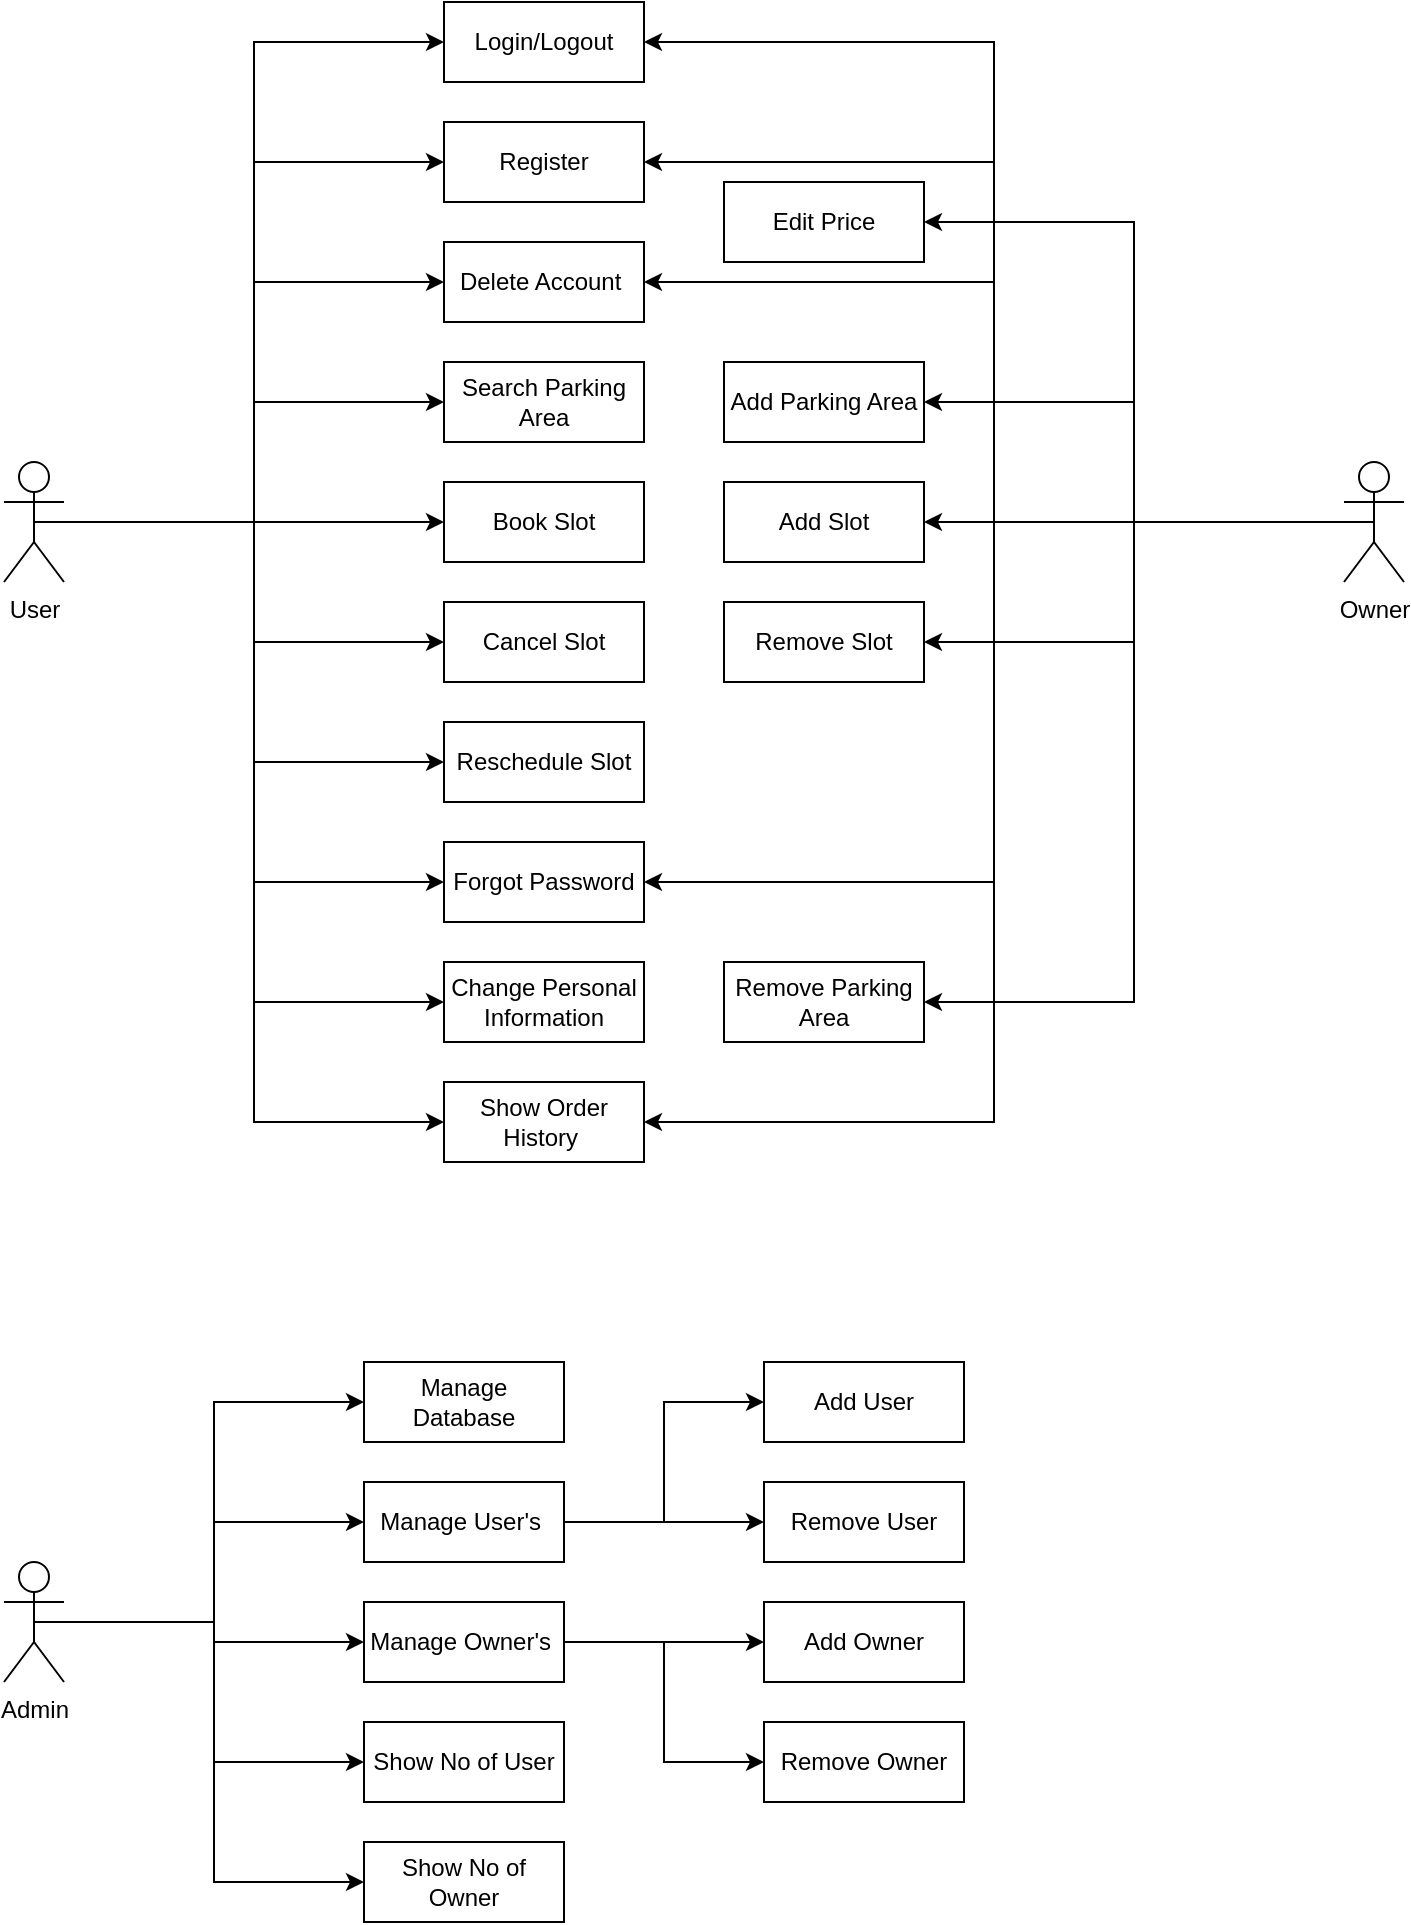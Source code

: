 <mxfile version="20.3.1" type="github">
  <diagram id="9JNc89d52sO5zC9LgYSv" name="Page-1">
    <mxGraphModel dx="1038" dy="571" grid="1" gridSize="10" guides="1" tooltips="1" connect="1" arrows="1" fold="1" page="1" pageScale="1" pageWidth="850" pageHeight="1100" math="0" shadow="0">
      <root>
        <mxCell id="0" />
        <mxCell id="1" parent="0" />
        <mxCell id="TXFs_DxhfUPZw4CZAY7L-6" style="edgeStyle=orthogonalEdgeStyle;rounded=0;orthogonalLoop=1;jettySize=auto;html=1;exitX=0.5;exitY=0.5;exitDx=0;exitDy=0;exitPerimeter=0;entryX=0;entryY=0.5;entryDx=0;entryDy=0;" parent="1" source="TXFs_DxhfUPZw4CZAY7L-1" target="TXFs_DxhfUPZw4CZAY7L-2" edge="1">
          <mxGeometry relative="1" as="geometry" />
        </mxCell>
        <mxCell id="TXFs_DxhfUPZw4CZAY7L-8" style="edgeStyle=orthogonalEdgeStyle;rounded=0;orthogonalLoop=1;jettySize=auto;html=1;exitX=0.5;exitY=0.5;exitDx=0;exitDy=0;exitPerimeter=0;entryX=0;entryY=0.5;entryDx=0;entryDy=0;" parent="1" source="TXFs_DxhfUPZw4CZAY7L-1" target="TXFs_DxhfUPZw4CZAY7L-5" edge="1">
          <mxGeometry relative="1" as="geometry" />
        </mxCell>
        <mxCell id="TXFs_DxhfUPZw4CZAY7L-9" style="edgeStyle=orthogonalEdgeStyle;rounded=0;orthogonalLoop=1;jettySize=auto;html=1;exitX=0.5;exitY=0.5;exitDx=0;exitDy=0;exitPerimeter=0;entryX=0;entryY=0.5;entryDx=0;entryDy=0;" parent="1" source="TXFs_DxhfUPZw4CZAY7L-1" target="TXFs_DxhfUPZw4CZAY7L-4" edge="1">
          <mxGeometry relative="1" as="geometry" />
        </mxCell>
        <mxCell id="TXFs_DxhfUPZw4CZAY7L-17" style="edgeStyle=orthogonalEdgeStyle;rounded=0;orthogonalLoop=1;jettySize=auto;html=1;exitX=0.5;exitY=0.5;exitDx=0;exitDy=0;exitPerimeter=0;entryX=0;entryY=0.5;entryDx=0;entryDy=0;" parent="1" source="TXFs_DxhfUPZw4CZAY7L-1" target="TXFs_DxhfUPZw4CZAY7L-11" edge="1">
          <mxGeometry relative="1" as="geometry" />
        </mxCell>
        <mxCell id="TXFs_DxhfUPZw4CZAY7L-18" style="edgeStyle=orthogonalEdgeStyle;rounded=0;orthogonalLoop=1;jettySize=auto;html=1;exitX=0.5;exitY=0.5;exitDx=0;exitDy=0;exitPerimeter=0;entryX=0;entryY=0.5;entryDx=0;entryDy=0;" parent="1" source="TXFs_DxhfUPZw4CZAY7L-1" target="TXFs_DxhfUPZw4CZAY7L-12" edge="1">
          <mxGeometry relative="1" as="geometry" />
        </mxCell>
        <mxCell id="TXFs_DxhfUPZw4CZAY7L-19" style="edgeStyle=orthogonalEdgeStyle;rounded=0;orthogonalLoop=1;jettySize=auto;html=1;exitX=0.5;exitY=0.5;exitDx=0;exitDy=0;exitPerimeter=0;entryX=0;entryY=0.5;entryDx=0;entryDy=0;" parent="1" source="TXFs_DxhfUPZw4CZAY7L-1" target="TXFs_DxhfUPZw4CZAY7L-13" edge="1">
          <mxGeometry relative="1" as="geometry" />
        </mxCell>
        <mxCell id="TXFs_DxhfUPZw4CZAY7L-20" style="edgeStyle=orthogonalEdgeStyle;rounded=0;orthogonalLoop=1;jettySize=auto;html=1;exitX=0.5;exitY=0.5;exitDx=0;exitDy=0;exitPerimeter=0;entryX=0;entryY=0.5;entryDx=0;entryDy=0;" parent="1" source="TXFs_DxhfUPZw4CZAY7L-1" target="TXFs_DxhfUPZw4CZAY7L-14" edge="1">
          <mxGeometry relative="1" as="geometry" />
        </mxCell>
        <mxCell id="TXFs_DxhfUPZw4CZAY7L-21" style="edgeStyle=orthogonalEdgeStyle;rounded=0;orthogonalLoop=1;jettySize=auto;html=1;exitX=0.5;exitY=0.5;exitDx=0;exitDy=0;exitPerimeter=0;entryX=0;entryY=0.5;entryDx=0;entryDy=0;" parent="1" source="TXFs_DxhfUPZw4CZAY7L-1" target="TXFs_DxhfUPZw4CZAY7L-15" edge="1">
          <mxGeometry relative="1" as="geometry" />
        </mxCell>
        <mxCell id="TXFs_DxhfUPZw4CZAY7L-24" style="edgeStyle=orthogonalEdgeStyle;rounded=0;orthogonalLoop=1;jettySize=auto;html=1;exitX=0.5;exitY=0.5;exitDx=0;exitDy=0;exitPerimeter=0;entryX=0;entryY=0.5;entryDx=0;entryDy=0;" parent="1" source="TXFs_DxhfUPZw4CZAY7L-1" target="TXFs_DxhfUPZw4CZAY7L-23" edge="1">
          <mxGeometry relative="1" as="geometry" />
        </mxCell>
        <mxCell id="TXFs_DxhfUPZw4CZAY7L-27" style="edgeStyle=orthogonalEdgeStyle;rounded=0;orthogonalLoop=1;jettySize=auto;html=1;exitX=0.5;exitY=0.5;exitDx=0;exitDy=0;exitPerimeter=0;entryX=0;entryY=0.5;entryDx=0;entryDy=0;" parent="1" source="TXFs_DxhfUPZw4CZAY7L-1" target="TXFs_DxhfUPZw4CZAY7L-26" edge="1">
          <mxGeometry relative="1" as="geometry" />
        </mxCell>
        <mxCell id="TXFs_DxhfUPZw4CZAY7L-1" value="User" style="shape=umlActor;verticalLabelPosition=bottom;verticalAlign=top;html=1;outlineConnect=0;" parent="1" vertex="1">
          <mxGeometry x="100" y="310" width="30" height="60" as="geometry" />
        </mxCell>
        <mxCell id="TXFs_DxhfUPZw4CZAY7L-2" value="Login/Logout" style="rounded=0;whiteSpace=wrap;html=1;" parent="1" vertex="1">
          <mxGeometry x="320" y="80" width="100" height="40" as="geometry" />
        </mxCell>
        <mxCell id="TXFs_DxhfUPZw4CZAY7L-4" value="Delete Account&amp;nbsp;" style="rounded=0;whiteSpace=wrap;html=1;" parent="1" vertex="1">
          <mxGeometry x="320" y="200" width="100" height="40" as="geometry" />
        </mxCell>
        <mxCell id="TXFs_DxhfUPZw4CZAY7L-5" value="Register" style="rounded=0;whiteSpace=wrap;html=1;" parent="1" vertex="1">
          <mxGeometry x="320" y="140" width="100" height="40" as="geometry" />
        </mxCell>
        <mxCell id="TXFs_DxhfUPZw4CZAY7L-11" value="Search Parking Area" style="rounded=0;whiteSpace=wrap;html=1;" parent="1" vertex="1">
          <mxGeometry x="320" y="260" width="100" height="40" as="geometry" />
        </mxCell>
        <mxCell id="TXFs_DxhfUPZw4CZAY7L-12" value="Book Slot" style="rounded=0;whiteSpace=wrap;html=1;" parent="1" vertex="1">
          <mxGeometry x="320" y="320" width="100" height="40" as="geometry" />
        </mxCell>
        <mxCell id="TXFs_DxhfUPZw4CZAY7L-13" value="Cancel Slot" style="rounded=0;whiteSpace=wrap;html=1;" parent="1" vertex="1">
          <mxGeometry x="320" y="380" width="100" height="40" as="geometry" />
        </mxCell>
        <mxCell id="TXFs_DxhfUPZw4CZAY7L-14" value="Reschedule Slot" style="rounded=0;whiteSpace=wrap;html=1;" parent="1" vertex="1">
          <mxGeometry x="320" y="440" width="100" height="40" as="geometry" />
        </mxCell>
        <mxCell id="TXFs_DxhfUPZw4CZAY7L-15" value="Forgot Password" style="rounded=0;whiteSpace=wrap;html=1;" parent="1" vertex="1">
          <mxGeometry x="320" y="500" width="100" height="40" as="geometry" />
        </mxCell>
        <mxCell id="TXFs_DxhfUPZw4CZAY7L-23" value="Change Personal Information" style="rounded=0;whiteSpace=wrap;html=1;" parent="1" vertex="1">
          <mxGeometry x="320" y="560" width="100" height="40" as="geometry" />
        </mxCell>
        <mxCell id="TXFs_DxhfUPZw4CZAY7L-26" value="Show Order History&amp;nbsp;" style="rounded=0;whiteSpace=wrap;html=1;" parent="1" vertex="1">
          <mxGeometry x="320" y="620" width="100" height="40" as="geometry" />
        </mxCell>
        <mxCell id="TXFs_DxhfUPZw4CZAY7L-36" style="edgeStyle=orthogonalEdgeStyle;rounded=0;orthogonalLoop=1;jettySize=auto;html=1;exitX=0.5;exitY=0.5;exitDx=0;exitDy=0;exitPerimeter=0;entryX=1;entryY=0.5;entryDx=0;entryDy=0;" parent="1" source="TXFs_DxhfUPZw4CZAY7L-31" target="TXFs_DxhfUPZw4CZAY7L-2" edge="1">
          <mxGeometry relative="1" as="geometry" />
        </mxCell>
        <mxCell id="TXFs_DxhfUPZw4CZAY7L-37" style="edgeStyle=orthogonalEdgeStyle;rounded=0;orthogonalLoop=1;jettySize=auto;html=1;exitX=0.5;exitY=0.5;exitDx=0;exitDy=0;exitPerimeter=0;entryX=1;entryY=0.5;entryDx=0;entryDy=0;" parent="1" source="TXFs_DxhfUPZw4CZAY7L-31" target="TXFs_DxhfUPZw4CZAY7L-5" edge="1">
          <mxGeometry relative="1" as="geometry" />
        </mxCell>
        <mxCell id="TXFs_DxhfUPZw4CZAY7L-38" style="edgeStyle=orthogonalEdgeStyle;rounded=0;orthogonalLoop=1;jettySize=auto;html=1;exitX=0.5;exitY=0.5;exitDx=0;exitDy=0;exitPerimeter=0;entryX=1;entryY=0.5;entryDx=0;entryDy=0;" parent="1" source="TXFs_DxhfUPZw4CZAY7L-31" target="TXFs_DxhfUPZw4CZAY7L-4" edge="1">
          <mxGeometry relative="1" as="geometry" />
        </mxCell>
        <mxCell id="TXFs_DxhfUPZw4CZAY7L-39" style="edgeStyle=orthogonalEdgeStyle;rounded=0;orthogonalLoop=1;jettySize=auto;html=1;exitX=0.5;exitY=0.5;exitDx=0;exitDy=0;exitPerimeter=0;entryX=1;entryY=0.5;entryDx=0;entryDy=0;" parent="1" source="TXFs_DxhfUPZw4CZAY7L-31" target="TXFs_DxhfUPZw4CZAY7L-26" edge="1">
          <mxGeometry relative="1" as="geometry" />
        </mxCell>
        <mxCell id="TXFs_DxhfUPZw4CZAY7L-40" style="edgeStyle=orthogonalEdgeStyle;rounded=0;orthogonalLoop=1;jettySize=auto;html=1;exitX=0.5;exitY=0.5;exitDx=0;exitDy=0;exitPerimeter=0;entryX=1;entryY=0.5;entryDx=0;entryDy=0;" parent="1" source="TXFs_DxhfUPZw4CZAY7L-31" target="TXFs_DxhfUPZw4CZAY7L-15" edge="1">
          <mxGeometry relative="1" as="geometry" />
        </mxCell>
        <mxCell id="TXFs_DxhfUPZw4CZAY7L-44" style="edgeStyle=orthogonalEdgeStyle;rounded=0;orthogonalLoop=1;jettySize=auto;html=1;exitX=0.5;exitY=0.5;exitDx=0;exitDy=0;exitPerimeter=0;entryX=1;entryY=0.5;entryDx=0;entryDy=0;" parent="1" source="TXFs_DxhfUPZw4CZAY7L-31" target="TXFs_DxhfUPZw4CZAY7L-42" edge="1">
          <mxGeometry relative="1" as="geometry" />
        </mxCell>
        <mxCell id="TXFs_DxhfUPZw4CZAY7L-45" style="edgeStyle=orthogonalEdgeStyle;rounded=0;orthogonalLoop=1;jettySize=auto;html=1;exitX=0.5;exitY=0.5;exitDx=0;exitDy=0;exitPerimeter=0;entryX=1;entryY=0.5;entryDx=0;entryDy=0;" parent="1" source="TXFs_DxhfUPZw4CZAY7L-31" target="TXFs_DxhfUPZw4CZAY7L-43" edge="1">
          <mxGeometry relative="1" as="geometry" />
        </mxCell>
        <mxCell id="TXFs_DxhfUPZw4CZAY7L-48" style="edgeStyle=orthogonalEdgeStyle;rounded=0;orthogonalLoop=1;jettySize=auto;html=1;exitX=0.5;exitY=0.5;exitDx=0;exitDy=0;exitPerimeter=0;entryX=1;entryY=0.5;entryDx=0;entryDy=0;" parent="1" source="TXFs_DxhfUPZw4CZAY7L-31" target="TXFs_DxhfUPZw4CZAY7L-47" edge="1">
          <mxGeometry relative="1" as="geometry" />
        </mxCell>
        <mxCell id="TXFs_DxhfUPZw4CZAY7L-55" style="edgeStyle=orthogonalEdgeStyle;rounded=0;orthogonalLoop=1;jettySize=auto;html=1;exitX=0.5;exitY=0.5;exitDx=0;exitDy=0;exitPerimeter=0;entryX=1;entryY=0.5;entryDx=0;entryDy=0;" parent="1" source="TXFs_DxhfUPZw4CZAY7L-31" target="TXFs_DxhfUPZw4CZAY7L-54" edge="1">
          <mxGeometry relative="1" as="geometry" />
        </mxCell>
        <mxCell id="O72q8F9uwrau5cvb7_qN-15" style="edgeStyle=orthogonalEdgeStyle;rounded=0;orthogonalLoop=1;jettySize=auto;html=1;exitX=0.5;exitY=0.5;exitDx=0;exitDy=0;exitPerimeter=0;entryX=1;entryY=0.5;entryDx=0;entryDy=0;fontSize=12;" edge="1" parent="1" source="TXFs_DxhfUPZw4CZAY7L-31" target="O72q8F9uwrau5cvb7_qN-14">
          <mxGeometry relative="1" as="geometry" />
        </mxCell>
        <mxCell id="TXFs_DxhfUPZw4CZAY7L-31" value="Owner" style="shape=umlActor;verticalLabelPosition=bottom;verticalAlign=top;html=1;outlineConnect=0;" parent="1" vertex="1">
          <mxGeometry x="770" y="310" width="30" height="60" as="geometry" />
        </mxCell>
        <mxCell id="TXFs_DxhfUPZw4CZAY7L-42" value="Add Parking Area" style="rounded=0;whiteSpace=wrap;html=1;" parent="1" vertex="1">
          <mxGeometry x="460" y="260" width="100" height="40" as="geometry" />
        </mxCell>
        <mxCell id="TXFs_DxhfUPZw4CZAY7L-43" value="Add Slot" style="rounded=0;whiteSpace=wrap;html=1;" parent="1" vertex="1">
          <mxGeometry x="460" y="320" width="100" height="40" as="geometry" />
        </mxCell>
        <mxCell id="TXFs_DxhfUPZw4CZAY7L-47" value="Remove Slot" style="rounded=0;whiteSpace=wrap;html=1;" parent="1" vertex="1">
          <mxGeometry x="460" y="380" width="100" height="40" as="geometry" />
        </mxCell>
        <mxCell id="TXFs_DxhfUPZw4CZAY7L-54" value="Remove Parking Area" style="rounded=0;whiteSpace=wrap;html=1;" parent="1" vertex="1">
          <mxGeometry x="460" y="560" width="100" height="40" as="geometry" />
        </mxCell>
        <mxCell id="O72q8F9uwrau5cvb7_qN-20" style="edgeStyle=orthogonalEdgeStyle;rounded=0;orthogonalLoop=1;jettySize=auto;html=1;exitX=0.5;exitY=0.5;exitDx=0;exitDy=0;exitPerimeter=0;entryX=0;entryY=0.5;entryDx=0;entryDy=0;fontSize=12;" edge="1" parent="1" source="TXFs_DxhfUPZw4CZAY7L-57" target="O72q8F9uwrau5cvb7_qN-2">
          <mxGeometry relative="1" as="geometry" />
        </mxCell>
        <mxCell id="O72q8F9uwrau5cvb7_qN-21" style="edgeStyle=orthogonalEdgeStyle;rounded=0;orthogonalLoop=1;jettySize=auto;html=1;exitX=0.5;exitY=0.5;exitDx=0;exitDy=0;exitPerimeter=0;entryX=0;entryY=0.5;entryDx=0;entryDy=0;fontSize=12;" edge="1" parent="1" source="TXFs_DxhfUPZw4CZAY7L-57" target="O72q8F9uwrau5cvb7_qN-4">
          <mxGeometry relative="1" as="geometry" />
        </mxCell>
        <mxCell id="O72q8F9uwrau5cvb7_qN-22" style="edgeStyle=orthogonalEdgeStyle;rounded=0;orthogonalLoop=1;jettySize=auto;html=1;exitX=0.5;exitY=0.5;exitDx=0;exitDy=0;exitPerimeter=0;entryX=0;entryY=0.5;entryDx=0;entryDy=0;fontSize=12;" edge="1" parent="1" source="TXFs_DxhfUPZw4CZAY7L-57" target="O72q8F9uwrau5cvb7_qN-5">
          <mxGeometry relative="1" as="geometry" />
        </mxCell>
        <mxCell id="O72q8F9uwrau5cvb7_qN-23" style="edgeStyle=orthogonalEdgeStyle;rounded=0;orthogonalLoop=1;jettySize=auto;html=1;exitX=0.5;exitY=0.5;exitDx=0;exitDy=0;exitPerimeter=0;entryX=0;entryY=0.5;entryDx=0;entryDy=0;fontSize=12;" edge="1" parent="1" source="TXFs_DxhfUPZw4CZAY7L-57" target="TXFs_DxhfUPZw4CZAY7L-69">
          <mxGeometry relative="1" as="geometry" />
        </mxCell>
        <mxCell id="O72q8F9uwrau5cvb7_qN-24" style="edgeStyle=orthogonalEdgeStyle;rounded=0;orthogonalLoop=1;jettySize=auto;html=1;exitX=0.5;exitY=0.5;exitDx=0;exitDy=0;exitPerimeter=0;entryX=0;entryY=0.5;entryDx=0;entryDy=0;fontSize=12;" edge="1" parent="1" source="TXFs_DxhfUPZw4CZAY7L-57" target="TXFs_DxhfUPZw4CZAY7L-70">
          <mxGeometry relative="1" as="geometry" />
        </mxCell>
        <mxCell id="TXFs_DxhfUPZw4CZAY7L-57" value="Admin" style="shape=umlActor;verticalLabelPosition=bottom;verticalAlign=top;html=1;outlineConnect=0;" parent="1" vertex="1">
          <mxGeometry x="100" y="860" width="30" height="60" as="geometry" />
        </mxCell>
        <mxCell id="TXFs_DxhfUPZw4CZAY7L-59" value="Add User" style="rounded=0;whiteSpace=wrap;html=1;" parent="1" vertex="1">
          <mxGeometry x="480" y="760" width="100" height="40" as="geometry" />
        </mxCell>
        <mxCell id="TXFs_DxhfUPZw4CZAY7L-60" value="Remove User" style="rounded=0;whiteSpace=wrap;html=1;" parent="1" vertex="1">
          <mxGeometry x="480" y="820" width="100" height="40" as="geometry" />
        </mxCell>
        <mxCell id="TXFs_DxhfUPZw4CZAY7L-61" value="Add Owner" style="rounded=0;whiteSpace=wrap;html=1;" parent="1" vertex="1">
          <mxGeometry x="480" y="880" width="100" height="40" as="geometry" />
        </mxCell>
        <mxCell id="TXFs_DxhfUPZw4CZAY7L-62" value="Remove Owner" style="rounded=0;whiteSpace=wrap;html=1;" parent="1" vertex="1">
          <mxGeometry x="480" y="940" width="100" height="40" as="geometry" />
        </mxCell>
        <mxCell id="TXFs_DxhfUPZw4CZAY7L-69" value="Show No of User" style="rounded=0;whiteSpace=wrap;html=1;" parent="1" vertex="1">
          <mxGeometry x="280" y="940" width="100" height="40" as="geometry" />
        </mxCell>
        <mxCell id="TXFs_DxhfUPZw4CZAY7L-70" value="Show No of Owner" style="rounded=0;whiteSpace=wrap;html=1;" parent="1" vertex="1">
          <mxGeometry x="280" y="1000" width="100" height="40" as="geometry" />
        </mxCell>
        <mxCell id="O72q8F9uwrau5cvb7_qN-2" value="Manage Database" style="rounded=0;whiteSpace=wrap;html=1;" vertex="1" parent="1">
          <mxGeometry x="280" y="760" width="100" height="40" as="geometry" />
        </mxCell>
        <mxCell id="O72q8F9uwrau5cvb7_qN-16" style="edgeStyle=orthogonalEdgeStyle;rounded=0;orthogonalLoop=1;jettySize=auto;html=1;exitX=1;exitY=0.5;exitDx=0;exitDy=0;entryX=0;entryY=0.5;entryDx=0;entryDy=0;fontSize=12;" edge="1" parent="1" source="O72q8F9uwrau5cvb7_qN-4" target="TXFs_DxhfUPZw4CZAY7L-59">
          <mxGeometry relative="1" as="geometry" />
        </mxCell>
        <mxCell id="O72q8F9uwrau5cvb7_qN-17" style="edgeStyle=orthogonalEdgeStyle;rounded=0;orthogonalLoop=1;jettySize=auto;html=1;exitX=1;exitY=0.5;exitDx=0;exitDy=0;fontSize=12;" edge="1" parent="1" source="O72q8F9uwrau5cvb7_qN-4" target="TXFs_DxhfUPZw4CZAY7L-60">
          <mxGeometry relative="1" as="geometry" />
        </mxCell>
        <mxCell id="O72q8F9uwrau5cvb7_qN-4" value="Manage User&#39;s&amp;nbsp;" style="rounded=0;whiteSpace=wrap;html=1;" vertex="1" parent="1">
          <mxGeometry x="280" y="820" width="100" height="40" as="geometry" />
        </mxCell>
        <mxCell id="O72q8F9uwrau5cvb7_qN-18" style="edgeStyle=orthogonalEdgeStyle;rounded=0;orthogonalLoop=1;jettySize=auto;html=1;exitX=1;exitY=0.5;exitDx=0;exitDy=0;entryX=0;entryY=0.5;entryDx=0;entryDy=0;fontSize=12;" edge="1" parent="1" source="O72q8F9uwrau5cvb7_qN-5" target="TXFs_DxhfUPZw4CZAY7L-61">
          <mxGeometry relative="1" as="geometry" />
        </mxCell>
        <mxCell id="O72q8F9uwrau5cvb7_qN-19" style="edgeStyle=orthogonalEdgeStyle;rounded=0;orthogonalLoop=1;jettySize=auto;html=1;exitX=1;exitY=0.5;exitDx=0;exitDy=0;entryX=0;entryY=0.5;entryDx=0;entryDy=0;fontSize=12;" edge="1" parent="1" source="O72q8F9uwrau5cvb7_qN-5" target="TXFs_DxhfUPZw4CZAY7L-62">
          <mxGeometry relative="1" as="geometry" />
        </mxCell>
        <mxCell id="O72q8F9uwrau5cvb7_qN-5" value="Manage Owner&#39;s&amp;nbsp;" style="rounded=0;whiteSpace=wrap;html=1;" vertex="1" parent="1">
          <mxGeometry x="280" y="880" width="100" height="40" as="geometry" />
        </mxCell>
        <mxCell id="O72q8F9uwrau5cvb7_qN-14" value="Edit Price" style="rounded=0;whiteSpace=wrap;html=1;" vertex="1" parent="1">
          <mxGeometry x="460" y="170" width="100" height="40" as="geometry" />
        </mxCell>
      </root>
    </mxGraphModel>
  </diagram>
</mxfile>

